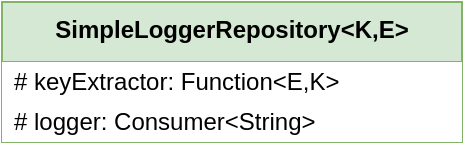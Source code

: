 <mxfile version="26.0.8">
  <diagram name="Página-1" id="ugNYonyBPk6qFIPh8cB3">
    <mxGraphModel dx="1434" dy="738" grid="1" gridSize="10" guides="1" tooltips="1" connect="1" arrows="1" fold="1" page="1" pageScale="1" pageWidth="827" pageHeight="1169" math="0" shadow="0">
      <root>
        <mxCell id="0" />
        <mxCell id="1" parent="0" />
        <mxCell id="2AdBNrpjbDducpIuZtAQ-1" value="&lt;div&gt;&lt;b style=&quot;background-color: transparent; color: light-dark(rgb(0, 0, 0), rgb(255, 255, 255));&quot;&gt;SimpleLoggerRepository&amp;lt;K,E&amp;gt;&lt;/b&gt;&lt;/div&gt;" style="swimlane;fontStyle=0;align=center;verticalAlign=top;childLayout=stackLayout;horizontal=1;startSize=30;horizontalStack=0;resizeParent=1;resizeParentMax=0;resizeLast=0;collapsible=0;marginBottom=0;html=1;whiteSpace=wrap;fillColor=#d5e8d4;strokeColor=#82b366;" parent="1" vertex="1">
          <mxGeometry x="330" y="270" width="230" height="70" as="geometry" />
        </mxCell>
        <mxCell id="2AdBNrpjbDducpIuZtAQ-8" value="# keyExtractor: Function&amp;lt;E,K&amp;gt;" style="text;html=1;align=left;verticalAlign=middle;spacingLeft=4;spacingRight=4;overflow=hidden;rotatable=0;points=[[0,0.5],[1,0.5]];portConstraint=eastwest;whiteSpace=wrap;fillColor=default;" parent="2AdBNrpjbDducpIuZtAQ-1" vertex="1">
          <mxGeometry y="30" width="230" height="20" as="geometry" />
        </mxCell>
        <mxCell id="7DSVnzMwaJu-oXMH9UBE-12" value="# logger: Consumer&amp;lt;String&amp;gt;" style="text;html=1;align=left;verticalAlign=middle;spacingLeft=4;spacingRight=4;overflow=hidden;rotatable=0;points=[[0,0.5],[1,0.5]];portConstraint=eastwest;whiteSpace=wrap;fillColor=default;" parent="2AdBNrpjbDducpIuZtAQ-1" vertex="1">
          <mxGeometry y="50" width="230" height="20" as="geometry" />
        </mxCell>
      </root>
    </mxGraphModel>
  </diagram>
</mxfile>
